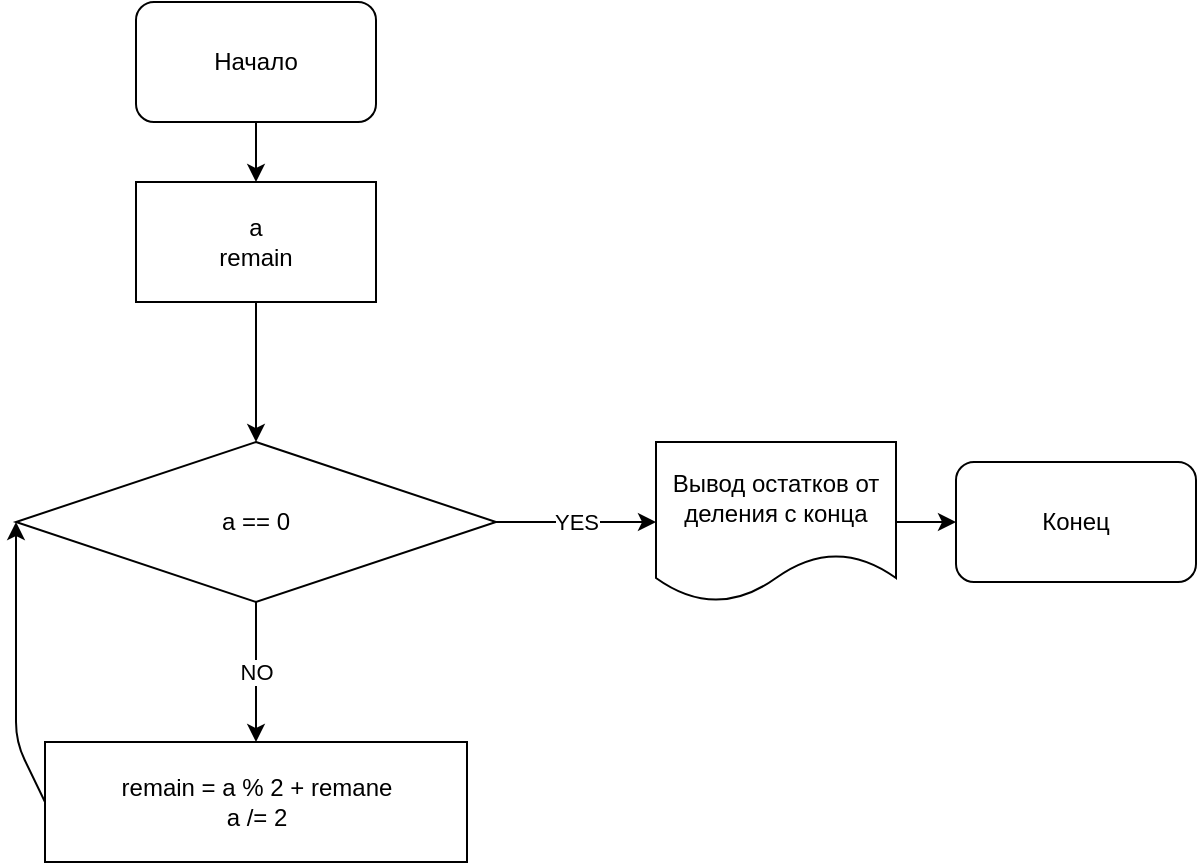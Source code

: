 <mxfile>
    <diagram id="Hpn20va20b9NFT11UDiZ" name="Страница 1">
        <mxGraphModel dx="1054" dy="464" grid="1" gridSize="10" guides="1" tooltips="1" connect="1" arrows="1" fold="1" page="1" pageScale="1" pageWidth="827" pageHeight="1169" math="0" shadow="0">
            <root>
                <mxCell id="0"/>
                <mxCell id="1" parent="0"/>
                <mxCell id="4" value="" style="edgeStyle=none;html=1;" parent="1" source="2" edge="1">
                    <mxGeometry relative="1" as="geometry">
                        <mxPoint x="290" y="100" as="targetPoint"/>
                    </mxGeometry>
                </mxCell>
                <mxCell id="2" value="Начало" style="rounded=1;whiteSpace=wrap;html=1;" parent="1" vertex="1">
                    <mxGeometry x="230" y="10" width="120" height="60" as="geometry"/>
                </mxCell>
                <mxCell id="18" value="" style="edgeStyle=none;html=1;" parent="1" source="14" target="17" edge="1">
                    <mxGeometry relative="1" as="geometry"/>
                </mxCell>
                <mxCell id="14" value="a&lt;br&gt;remain" style="rounded=0;whiteSpace=wrap;html=1;" parent="1" vertex="1">
                    <mxGeometry x="230" y="100" width="120" height="60" as="geometry"/>
                </mxCell>
                <mxCell id="20" value="NO" style="edgeStyle=none;html=1;" parent="1" source="17" target="19" edge="1">
                    <mxGeometry relative="1" as="geometry"/>
                </mxCell>
                <mxCell id="22" value="YES" style="edgeStyle=none;html=1;entryX=0;entryY=0.5;entryDx=0;entryDy=0;" parent="1" source="17" target="25" edge="1">
                    <mxGeometry relative="1" as="geometry">
                        <mxPoint x="470" y="270" as="targetPoint"/>
                    </mxGeometry>
                </mxCell>
                <mxCell id="17" value="a == 0" style="rhombus;whiteSpace=wrap;html=1;rounded=0;" parent="1" vertex="1">
                    <mxGeometry x="170" y="230" width="240" height="80" as="geometry"/>
                </mxCell>
                <mxCell id="19" value="remain = a % 2 + remane&lt;br&gt;a /= 2" style="whiteSpace=wrap;html=1;rounded=0;" parent="1" vertex="1">
                    <mxGeometry x="184.5" y="380" width="211" height="60" as="geometry"/>
                </mxCell>
                <mxCell id="21" value="" style="endArrow=classic;html=1;entryX=0;entryY=0.5;entryDx=0;entryDy=0;exitX=0;exitY=0.5;exitDx=0;exitDy=0;" parent="1" source="19" target="17" edge="1">
                    <mxGeometry width="50" height="50" relative="1" as="geometry">
                        <mxPoint x="180" y="380" as="sourcePoint"/>
                        <mxPoint x="290" y="330" as="targetPoint"/>
                        <Array as="points">
                            <mxPoint x="170" y="380"/>
                        </Array>
                    </mxGeometry>
                </mxCell>
                <mxCell id="27" value="" style="edgeStyle=none;html=1;" parent="1" source="25" target="26" edge="1">
                    <mxGeometry relative="1" as="geometry"/>
                </mxCell>
                <mxCell id="25" value="Вывод остатков от деления с конца" style="shape=document;whiteSpace=wrap;html=1;boundedLbl=1;" parent="1" vertex="1">
                    <mxGeometry x="490" y="230" width="120" height="80" as="geometry"/>
                </mxCell>
                <mxCell id="26" value="Конец" style="rounded=1;whiteSpace=wrap;html=1;" parent="1" vertex="1">
                    <mxGeometry x="640" y="240" width="120" height="60" as="geometry"/>
                </mxCell>
            </root>
        </mxGraphModel>
    </diagram>
</mxfile>